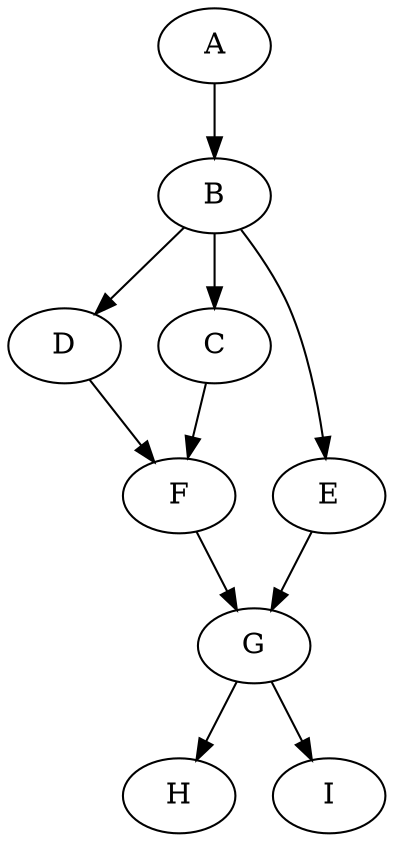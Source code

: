 digraph macro {
    A -> B;
    B -> D;
    B -> C;
    B -> E;
    D -> F;
    C -> F;
    F -> G;
    E -> G;
    G -> H;
    G -> I;
}
